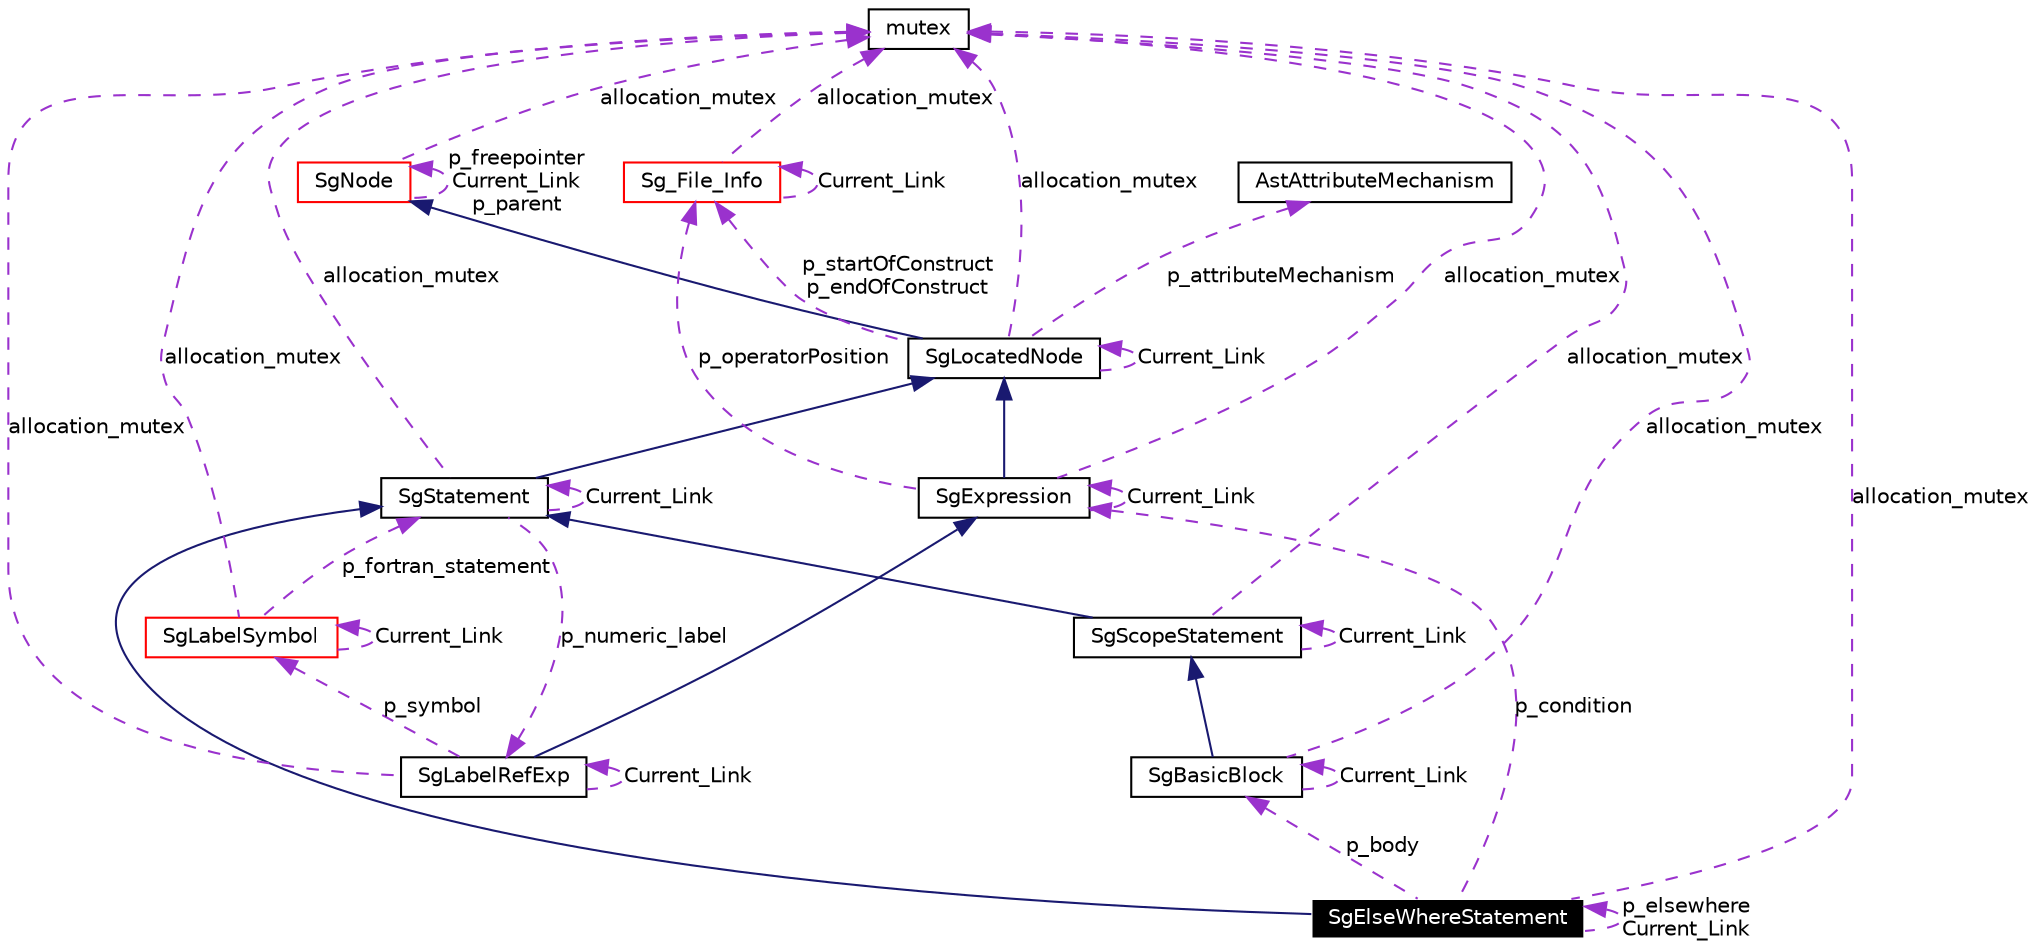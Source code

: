 digraph G
{
  edge [fontname="Helvetica",fontsize=10,labelfontname="Helvetica",labelfontsize=10];
  node [fontname="Helvetica",fontsize=10,shape=record];
  Node1 [label="SgElseWhereStatement",height=0.2,width=0.4,color="white", fillcolor="black", style="filled" fontcolor="white"];
  Node2 -> Node1 [dir=back,color="midnightblue",fontsize=10,style="solid",fontname="Helvetica"];
  Node2 [label="SgStatement",height=0.2,width=0.4,color="black",URL="$classSgStatement.html"];
  Node3 -> Node2 [dir=back,color="midnightblue",fontsize=10,style="solid",fontname="Helvetica"];
  Node3 [label="SgLocatedNode",height=0.2,width=0.4,color="black",URL="$classSgLocatedNode.html"];
  Node4 -> Node3 [dir=back,color="midnightblue",fontsize=10,style="solid",fontname="Helvetica"];
  Node4 [label="SgNode",height=0.2,width=0.4,color="red",URL="$classSgNode.html"];
  Node4 -> Node4 [dir=back,color="darkorchid3",fontsize=10,style="dashed",label="p_freepointer\nCurrent_Link\np_parent",fontname="Helvetica"];
  Node5 -> Node4 [dir=back,color="darkorchid3",fontsize=10,style="dashed",label="allocation_mutex",fontname="Helvetica"];
  Node5 [label="mutex",height=0.2,width=0.4,color="black",URL="$classmutex.html"];
  Node5 -> Node3 [dir=back,color="darkorchid3",fontsize=10,style="dashed",label="allocation_mutex",fontname="Helvetica"];
  Node6 -> Node3 [dir=back,color="darkorchid3",fontsize=10,style="dashed",label="p_attributeMechanism",fontname="Helvetica"];
  Node6 [label="AstAttributeMechanism",height=0.2,width=0.4,color="black",URL="$classAstAttributeMechanism.html"];
  Node7 -> Node3 [dir=back,color="darkorchid3",fontsize=10,style="dashed",label="p_startOfConstruct\np_endOfConstruct",fontname="Helvetica"];
  Node7 [label="Sg_File_Info",height=0.2,width=0.4,color="red",URL="$classSg__File__Info.html"];
  Node5 -> Node7 [dir=back,color="darkorchid3",fontsize=10,style="dashed",label="allocation_mutex",fontname="Helvetica"];
  Node7 -> Node7 [dir=back,color="darkorchid3",fontsize=10,style="dashed",label="Current_Link",fontname="Helvetica"];
  Node3 -> Node3 [dir=back,color="darkorchid3",fontsize=10,style="dashed",label="Current_Link",fontname="Helvetica"];
  Node8 -> Node2 [dir=back,color="darkorchid3",fontsize=10,style="dashed",label="p_numeric_label",fontname="Helvetica"];
  Node8 [label="SgLabelRefExp",height=0.2,width=0.4,color="black",URL="$classSgLabelRefExp.html"];
  Node9 -> Node8 [dir=back,color="midnightblue",fontsize=10,style="solid",fontname="Helvetica"];
  Node9 [label="SgExpression",height=0.2,width=0.4,color="black",URL="$classSgExpression.html"];
  Node3 -> Node9 [dir=back,color="midnightblue",fontsize=10,style="solid",fontname="Helvetica"];
  Node9 -> Node9 [dir=back,color="darkorchid3",fontsize=10,style="dashed",label="Current_Link",fontname="Helvetica"];
  Node5 -> Node9 [dir=back,color="darkorchid3",fontsize=10,style="dashed",label="allocation_mutex",fontname="Helvetica"];
  Node7 -> Node9 [dir=back,color="darkorchid3",fontsize=10,style="dashed",label="p_operatorPosition",fontname="Helvetica"];
  Node8 -> Node8 [dir=back,color="darkorchid3",fontsize=10,style="dashed",label="Current_Link",fontname="Helvetica"];
  Node5 -> Node8 [dir=back,color="darkorchid3",fontsize=10,style="dashed",label="allocation_mutex",fontname="Helvetica"];
  Node10 -> Node8 [dir=back,color="darkorchid3",fontsize=10,style="dashed",label="p_symbol",fontname="Helvetica"];
  Node10 [label="SgLabelSymbol",height=0.2,width=0.4,color="red",URL="$classSgLabelSymbol.html"];
  Node2 -> Node10 [dir=back,color="darkorchid3",fontsize=10,style="dashed",label="p_fortran_statement",fontname="Helvetica"];
  Node5 -> Node10 [dir=back,color="darkorchid3",fontsize=10,style="dashed",label="allocation_mutex",fontname="Helvetica"];
  Node10 -> Node10 [dir=back,color="darkorchid3",fontsize=10,style="dashed",label="Current_Link",fontname="Helvetica"];
  Node2 -> Node2 [dir=back,color="darkorchid3",fontsize=10,style="dashed",label="Current_Link",fontname="Helvetica"];
  Node5 -> Node2 [dir=back,color="darkorchid3",fontsize=10,style="dashed",label="allocation_mutex",fontname="Helvetica"];
  Node9 -> Node1 [dir=back,color="darkorchid3",fontsize=10,style="dashed",label="p_condition",fontname="Helvetica"];
  Node5 -> Node1 [dir=back,color="darkorchid3",fontsize=10,style="dashed",label="allocation_mutex",fontname="Helvetica"];
  Node1 -> Node1 [dir=back,color="darkorchid3",fontsize=10,style="dashed",label="p_elsewhere\nCurrent_Link",fontname="Helvetica"];
  Node11 -> Node1 [dir=back,color="darkorchid3",fontsize=10,style="dashed",label="p_body",fontname="Helvetica"];
  Node11 [label="SgBasicBlock",height=0.2,width=0.4,color="black",URL="$classSgBasicBlock.html"];
  Node12 -> Node11 [dir=back,color="midnightblue",fontsize=10,style="solid",fontname="Helvetica"];
  Node12 [label="SgScopeStatement",height=0.2,width=0.4,color="black",URL="$classSgScopeStatement.html"];
  Node2 -> Node12 [dir=back,color="midnightblue",fontsize=10,style="solid",fontname="Helvetica"];
  Node5 -> Node12 [dir=back,color="darkorchid3",fontsize=10,style="dashed",label="allocation_mutex",fontname="Helvetica"];
  Node12 -> Node12 [dir=back,color="darkorchid3",fontsize=10,style="dashed",label="Current_Link",fontname="Helvetica"];
  Node5 -> Node11 [dir=back,color="darkorchid3",fontsize=10,style="dashed",label="allocation_mutex",fontname="Helvetica"];
  Node11 -> Node11 [dir=back,color="darkorchid3",fontsize=10,style="dashed",label="Current_Link",fontname="Helvetica"];
}
